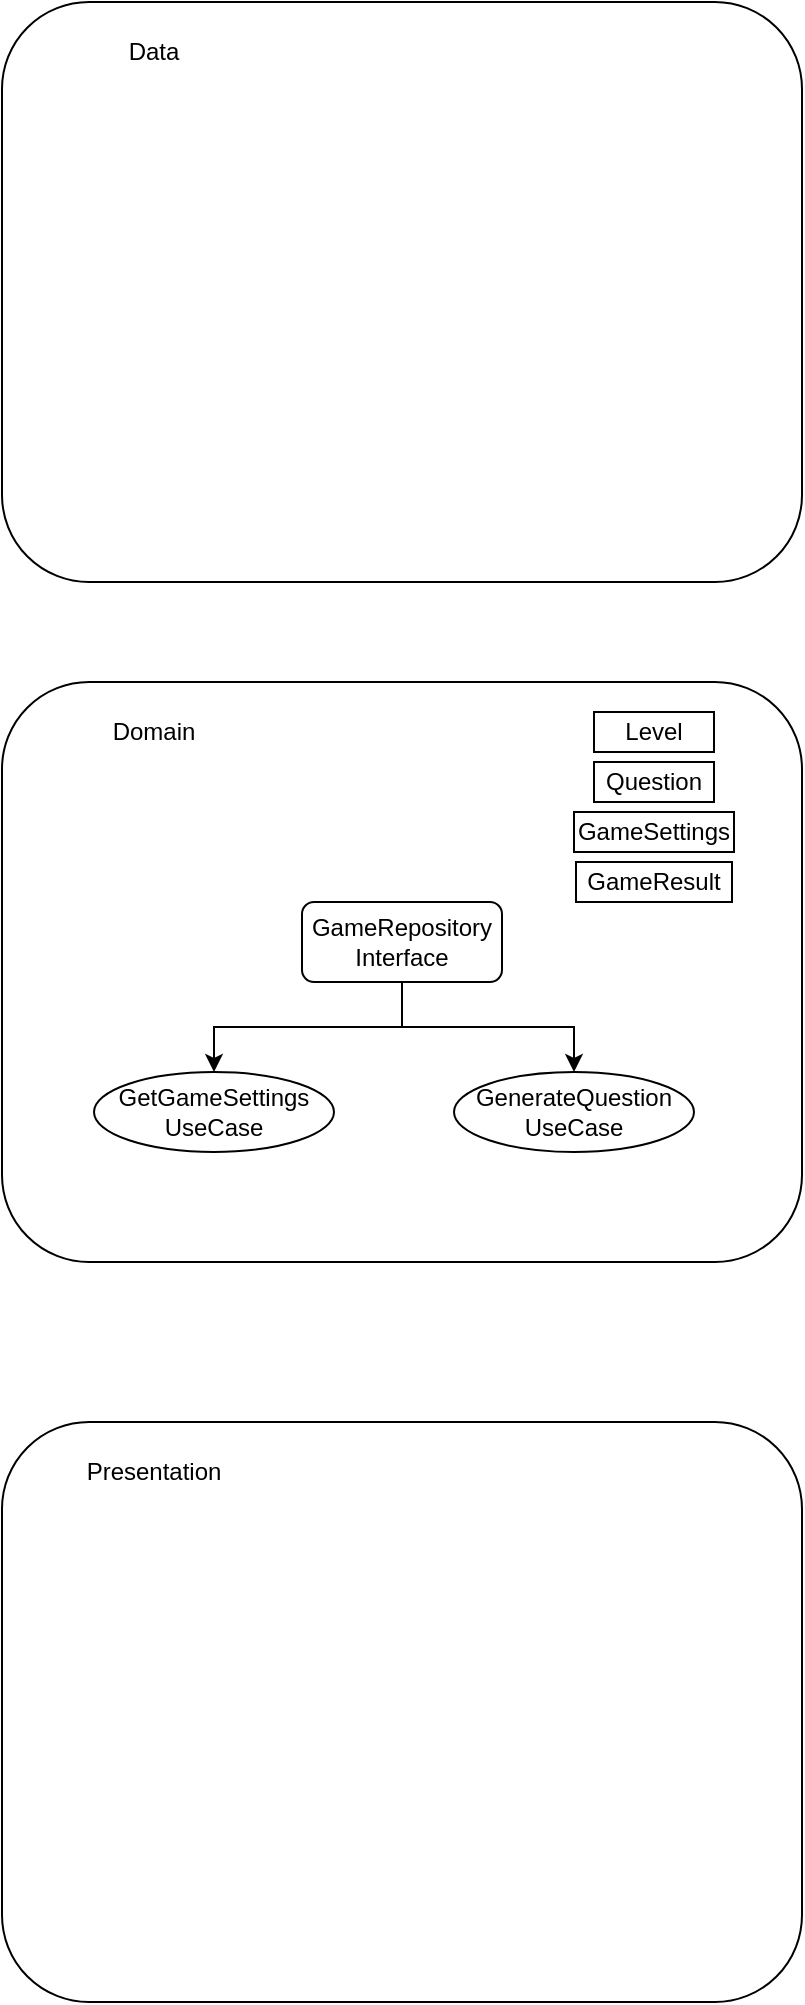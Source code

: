 <mxfile version="20.2.3" type="device"><diagram id="gIjnrBi-9FToYKaV9OsZ" name="Page-1"><mxGraphModel dx="388" dy="566" grid="1" gridSize="10" guides="1" tooltips="1" connect="1" arrows="1" fold="1" page="1" pageScale="1" pageWidth="827" pageHeight="1169" math="0" shadow="0"><root><mxCell id="0"/><mxCell id="1" parent="0"/><mxCell id="4NXUq_7t0NwEKqkeiJ1m-1" value="" style="rounded=1;whiteSpace=wrap;html=1;" parent="1" vertex="1"><mxGeometry x="214" y="50" width="400" height="290" as="geometry"/></mxCell><mxCell id="4NXUq_7t0NwEKqkeiJ1m-3" value="" style="rounded=1;whiteSpace=wrap;html=1;" parent="1" vertex="1"><mxGeometry x="214" y="390" width="400" height="290" as="geometry"/></mxCell><mxCell id="4NXUq_7t0NwEKqkeiJ1m-4" value="" style="rounded=1;whiteSpace=wrap;html=1;" parent="1" vertex="1"><mxGeometry x="214" y="760" width="400" height="290" as="geometry"/></mxCell><mxCell id="4NXUq_7t0NwEKqkeiJ1m-5" value="Domain" style="text;html=1;strokeColor=none;fillColor=none;align=center;verticalAlign=middle;whiteSpace=wrap;rounded=0;" parent="1" vertex="1"><mxGeometry x="260" y="400" width="60" height="30" as="geometry"/></mxCell><mxCell id="4NXUq_7t0NwEKqkeiJ1m-6" value="Data&lt;span style=&quot;color: rgba(0, 0, 0, 0); font-family: monospace; font-size: 0px; text-align: start;&quot;&gt;%3CmxGraphModel%3E%3Croot%3E%3CmxCell%20id%3D%220%22%2F%3E%3CmxCell%20id%3D%221%22%20parent%3D%220%22%2F%3E%3CmxCell%20id%3D%222%22%20value%3D%22Domain%22%20style%3D%22text%3Bhtml%3D1%3BstrokeColor%3Dnone%3BfillColor%3Dnone%3Balign%3Dcenter%3BverticalAlign%3Dmiddle%3BwhiteSpace%3Dwrap%3Brounded%3D0%3B%22%20vertex%3D%221%22%20parent%3D%221%22%3E%3CmxGeometry%20x%3D%22260%22%20y%3D%22400%22%20width%3D%2260%22%20height%3D%2230%22%20as%3D%22geometry%22%2F%3E%3C%2FmxCell%3E%3C%2Froot%3E%3C%2FmxGraphModel%3E&lt;/span&gt;" style="text;html=1;strokeColor=none;fillColor=none;align=center;verticalAlign=middle;whiteSpace=wrap;rounded=0;" parent="1" vertex="1"><mxGeometry x="260" y="60" width="60" height="30" as="geometry"/></mxCell><mxCell id="4NXUq_7t0NwEKqkeiJ1m-7" value="Presentation" style="text;html=1;strokeColor=none;fillColor=none;align=center;verticalAlign=middle;whiteSpace=wrap;rounded=0;" parent="1" vertex="1"><mxGeometry x="260" y="770" width="60" height="30" as="geometry"/></mxCell><mxCell id="4NXUq_7t0NwEKqkeiJ1m-8" value="Level" style="rounded=0;whiteSpace=wrap;html=1;" parent="1" vertex="1"><mxGeometry x="510" y="405" width="60" height="20" as="geometry"/></mxCell><mxCell id="4NXUq_7t0NwEKqkeiJ1m-9" value="Question&lt;span style=&quot;color: rgba(0, 0, 0, 0); font-family: monospace; font-size: 0px; text-align: start;&quot;&gt;%3CmxGraphModel%3E%3Croot%3E%3CmxCell%20id%3D%220%22%2F%3E%3CmxCell%20id%3D%221%22%20parent%3D%220%22%2F%3E%3CmxCell%20id%3D%222%22%20value%3D%22Level%22%20style%3D%22rounded%3D0%3BwhiteSpace%3Dwrap%3Bhtml%3D1%3B%22%20vertex%3D%221%22%20parent%3D%221%22%3E%3CmxGeometry%20x%3D%22270%22%20y%3D%22440%22%20width%3D%2260%22%20height%3D%2220%22%20as%3D%22geometry%22%2F%3E%3C%2FmxCell%3E%3C%2Froot%3E%3C%2FmxGraphModel%3E&lt;/span&gt;" style="rounded=0;whiteSpace=wrap;html=1;" parent="1" vertex="1"><mxGeometry x="510" y="430" width="60" height="20" as="geometry"/></mxCell><mxCell id="4NXUq_7t0NwEKqkeiJ1m-10" value="GameSettings" style="rounded=0;whiteSpace=wrap;html=1;" parent="1" vertex="1"><mxGeometry x="500" y="455" width="80" height="20" as="geometry"/></mxCell><mxCell id="4NXUq_7t0NwEKqkeiJ1m-12" value="GameResult" style="rounded=0;whiteSpace=wrap;html=1;" parent="1" vertex="1"><mxGeometry x="501" y="480" width="78" height="20" as="geometry"/></mxCell><mxCell id="4NXUq_7t0NwEKqkeiJ1m-13" value="GetGameSettings&lt;br&gt;UseCase" style="ellipse;whiteSpace=wrap;html=1;" parent="1" vertex="1"><mxGeometry x="260" y="585" width="120" height="40" as="geometry"/></mxCell><mxCell id="4NXUq_7t0NwEKqkeiJ1m-14" value="GenerateQuestion&lt;br&gt;UseCase" style="ellipse;whiteSpace=wrap;html=1;" parent="1" vertex="1"><mxGeometry x="440" y="585" width="120" height="40" as="geometry"/></mxCell><mxCell id="KdzrH5lUrHZMqFnTt1K9-1" style="edgeStyle=orthogonalEdgeStyle;rounded=0;orthogonalLoop=1;jettySize=auto;html=1;" edge="1" parent="1" source="4NXUq_7t0NwEKqkeiJ1m-15" target="4NXUq_7t0NwEKqkeiJ1m-13"><mxGeometry relative="1" as="geometry"/></mxCell><mxCell id="KdzrH5lUrHZMqFnTt1K9-2" style="edgeStyle=orthogonalEdgeStyle;rounded=0;orthogonalLoop=1;jettySize=auto;html=1;" edge="1" parent="1" source="4NXUq_7t0NwEKqkeiJ1m-15" target="4NXUq_7t0NwEKqkeiJ1m-14"><mxGeometry relative="1" as="geometry"/></mxCell><mxCell id="4NXUq_7t0NwEKqkeiJ1m-15" value="GameRepository&lt;br&gt;Interface" style="rounded=1;whiteSpace=wrap;html=1;" parent="1" vertex="1"><mxGeometry x="364" y="500" width="100" height="40" as="geometry"/></mxCell></root></mxGraphModel></diagram></mxfile>